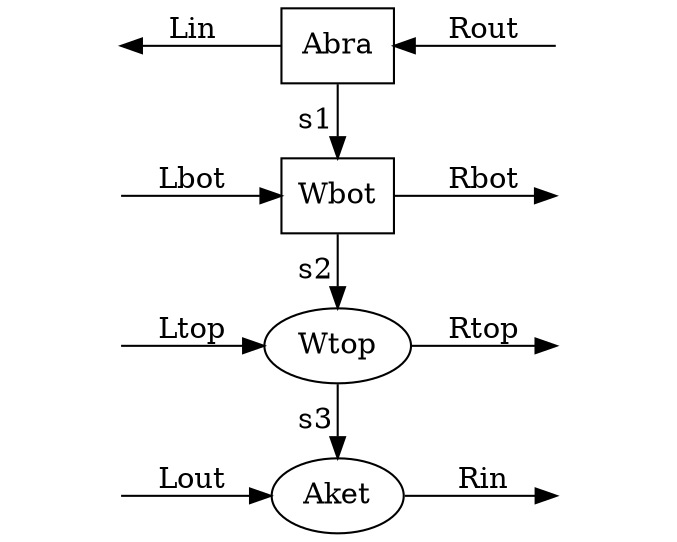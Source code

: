 digraph G
{
	rankdir = LR;
	
	Lin[label=" ", style=invisible];
	Lout[label=" ", style=invisible];
	Lbot[label=" ", style=invisible];
	Ltop[label=" ", style=invisible];
	
	Aket[label="Aket"];
	Abra[label="Abra", shape="box"];
	Wbot[label="Wbot", shape="box"];
	Wtop[label="Wtop"];
	
	Rin[label=" ", style=invisible];
	Rout[label=" ", style=invisible];
	Rbot[label=" ", style=invisible];
	Rtop[label=" ", style=invisible];
	
	Abra -> Lin [label="Lin"];
	Lout -> Aket [label="Lout"];
	Lbot -> Wbot [label="Lbot"];
	Ltop -> Wtop [label="Ltop"];
	
	// bug: same rank & label reverses direction
	Wtop -> Aket [label="s3"];
	Wbot -> Wtop [label="s2"]
	Abra -> Wbot [label="s1"];
	
	Rout -> Abra [label="Rout"];
	Aket -> Rin [label="Rin"];
	Wbot -> Rbot [label="Rbot"];
	Wtop -> Rtop [label="Rtop"];
	
	{rank=same Lin Lout Lbot Ltop}
	{rank=same Abra Aket Wbot Wtop}
	{rank=same Rin Rout Rbot Rtop}
}
